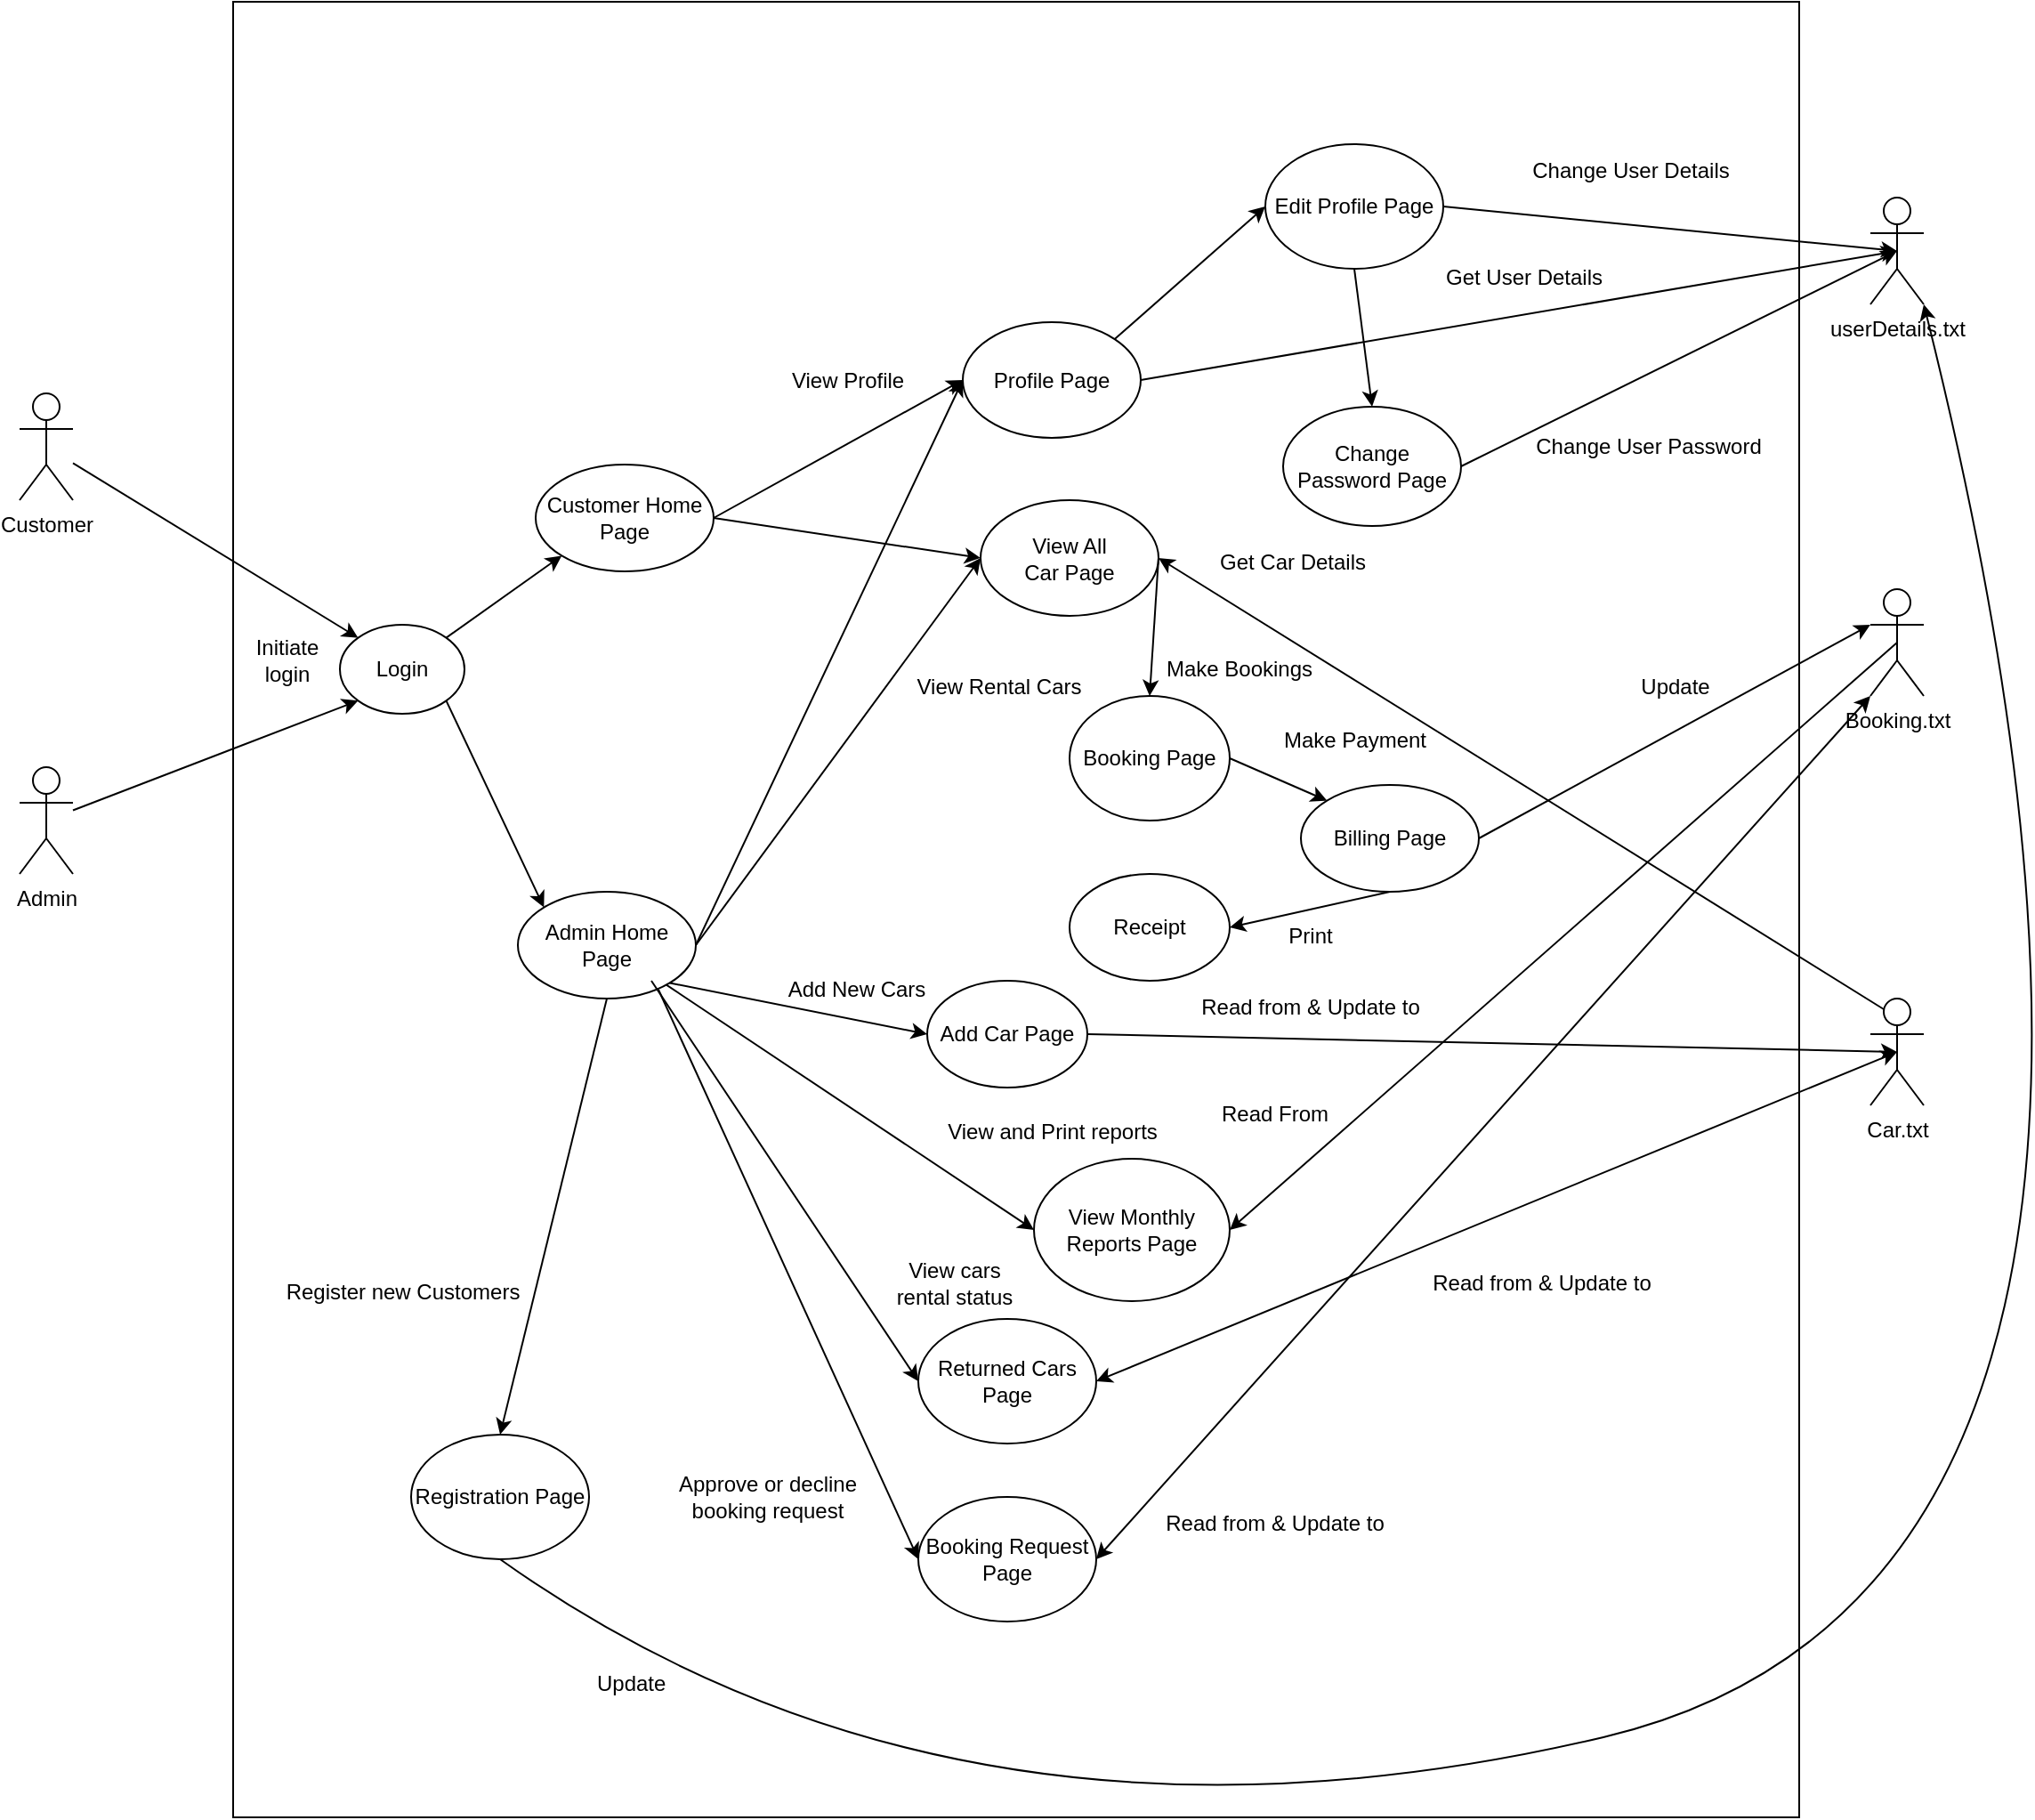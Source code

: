<mxfile version="20.3.0" type="device"><diagram id="2Pazovz8N6nCuG_ynxG7" name="Page-1"><mxGraphModel dx="868" dy="1653" grid="1" gridSize="10" guides="1" tooltips="1" connect="1" arrows="1" fold="1" page="1" pageScale="1" pageWidth="850" pageHeight="1100" math="0" shadow="0"><root><mxCell id="0"/><mxCell id="1" parent="0"/><mxCell id="YAmP04vJVnMMYZ6b7S5U-15" value="" style="rounded=0;whiteSpace=wrap;html=1;" vertex="1" parent="1"><mxGeometry x="280" y="-100" width="880" height="1020" as="geometry"/></mxCell><mxCell id="cHIo0AX0qtA5Kj_YmGhE-2" value="Customer" style="shape=umlActor;verticalLabelPosition=bottom;verticalAlign=top;html=1;outlineConnect=0;" parent="1" vertex="1"><mxGeometry x="160" y="120" width="30" height="60" as="geometry"/></mxCell><mxCell id="cHIo0AX0qtA5Kj_YmGhE-3" value="Admin" style="shape=umlActor;verticalLabelPosition=bottom;verticalAlign=top;html=1;outlineConnect=0;" parent="1" vertex="1"><mxGeometry x="160" y="330" width="30" height="60" as="geometry"/></mxCell><mxCell id="cHIo0AX0qtA5Kj_YmGhE-4" value="userDetails.txt" style="shape=umlActor;verticalLabelPosition=bottom;verticalAlign=top;html=1;outlineConnect=0;" parent="1" vertex="1"><mxGeometry x="1200" y="10" width="30" height="60" as="geometry"/></mxCell><mxCell id="cHIo0AX0qtA5Kj_YmGhE-5" value="Booking.txt" style="shape=umlActor;verticalLabelPosition=bottom;verticalAlign=top;html=1;outlineConnect=0;" parent="1" vertex="1"><mxGeometry x="1200" y="230" width="30" height="60" as="geometry"/></mxCell><mxCell id="cHIo0AX0qtA5Kj_YmGhE-6" value="Car.txt" style="shape=umlActor;verticalLabelPosition=bottom;verticalAlign=top;html=1;outlineConnect=0;" parent="1" vertex="1"><mxGeometry x="1200" y="460" width="30" height="60" as="geometry"/></mxCell><mxCell id="cHIo0AX0qtA5Kj_YmGhE-8" value="Login" style="ellipse;whiteSpace=wrap;html=1;" parent="1" vertex="1"><mxGeometry x="340" y="250" width="70" height="50" as="geometry"/></mxCell><mxCell id="cHIo0AX0qtA5Kj_YmGhE-9" value="" style="endArrow=classic;html=1;rounded=0;entryX=0;entryY=0;entryDx=0;entryDy=0;" parent="1" source="cHIo0AX0qtA5Kj_YmGhE-2" target="cHIo0AX0qtA5Kj_YmGhE-8" edge="1"><mxGeometry width="50" height="50" relative="1" as="geometry"><mxPoint x="300" y="310" as="sourcePoint"/><mxPoint x="350" y="260" as="targetPoint"/></mxGeometry></mxCell><mxCell id="cHIo0AX0qtA5Kj_YmGhE-10" value="" style="endArrow=classic;html=1;rounded=0;entryX=0;entryY=1;entryDx=0;entryDy=0;" parent="1" source="cHIo0AX0qtA5Kj_YmGhE-3" target="cHIo0AX0qtA5Kj_YmGhE-8" edge="1"><mxGeometry width="50" height="50" relative="1" as="geometry"><mxPoint x="300" y="310" as="sourcePoint"/><mxPoint x="300" y="290" as="targetPoint"/></mxGeometry></mxCell><mxCell id="cHIo0AX0qtA5Kj_YmGhE-11" value="Initiate &lt;br&gt;login" style="text;html=1;align=center;verticalAlign=middle;resizable=0;points=[];autosize=1;strokeColor=none;fillColor=none;" parent="1" vertex="1"><mxGeometry x="280" y="250" width="60" height="40" as="geometry"/></mxCell><mxCell id="cHIo0AX0qtA5Kj_YmGhE-14" value="Customer Home Page" style="ellipse;whiteSpace=wrap;html=1;" parent="1" vertex="1"><mxGeometry x="450" y="160" width="100" height="60" as="geometry"/></mxCell><mxCell id="cHIo0AX0qtA5Kj_YmGhE-15" value="Admin Home Page" style="ellipse;whiteSpace=wrap;html=1;" parent="1" vertex="1"><mxGeometry x="440" y="400" width="100" height="60" as="geometry"/></mxCell><mxCell id="cHIo0AX0qtA5Kj_YmGhE-16" value="" style="endArrow=classic;html=1;rounded=0;exitX=1;exitY=0;exitDx=0;exitDy=0;entryX=0;entryY=1;entryDx=0;entryDy=0;" parent="1" source="cHIo0AX0qtA5Kj_YmGhE-8" target="cHIo0AX0qtA5Kj_YmGhE-14" edge="1"><mxGeometry width="50" height="50" relative="1" as="geometry"><mxPoint x="450" y="290" as="sourcePoint"/><mxPoint x="500" y="240" as="targetPoint"/></mxGeometry></mxCell><mxCell id="cHIo0AX0qtA5Kj_YmGhE-17" value="" style="endArrow=classic;html=1;rounded=0;exitX=1;exitY=1;exitDx=0;exitDy=0;entryX=0;entryY=0;entryDx=0;entryDy=0;" parent="1" source="cHIo0AX0qtA5Kj_YmGhE-8" target="cHIo0AX0qtA5Kj_YmGhE-15" edge="1"><mxGeometry width="50" height="50" relative="1" as="geometry"><mxPoint x="440" y="320" as="sourcePoint"/><mxPoint x="490" y="270" as="targetPoint"/></mxGeometry></mxCell><mxCell id="cHIo0AX0qtA5Kj_YmGhE-19" value="Profile Page" style="ellipse;whiteSpace=wrap;html=1;" parent="1" vertex="1"><mxGeometry x="690" y="80" width="100" height="65" as="geometry"/></mxCell><mxCell id="cHIo0AX0qtA5Kj_YmGhE-20" value="View All &lt;br&gt;Car Page" style="ellipse;whiteSpace=wrap;html=1;" parent="1" vertex="1"><mxGeometry x="700" y="180" width="100" height="65" as="geometry"/></mxCell><mxCell id="cHIo0AX0qtA5Kj_YmGhE-21" value="" style="endArrow=classic;html=1;rounded=0;exitX=1;exitY=0.5;exitDx=0;exitDy=0;entryX=0;entryY=0.5;entryDx=0;entryDy=0;" parent="1" source="cHIo0AX0qtA5Kj_YmGhE-14" target="cHIo0AX0qtA5Kj_YmGhE-19" edge="1"><mxGeometry width="50" height="50" relative="1" as="geometry"><mxPoint x="560" y="300" as="sourcePoint"/><mxPoint x="610" y="250" as="targetPoint"/></mxGeometry></mxCell><mxCell id="cHIo0AX0qtA5Kj_YmGhE-22" value="" style="endArrow=classic;html=1;rounded=0;exitX=1;exitY=0.5;exitDx=0;exitDy=0;entryX=0;entryY=0.5;entryDx=0;entryDy=0;" parent="1" source="cHIo0AX0qtA5Kj_YmGhE-14" target="cHIo0AX0qtA5Kj_YmGhE-20" edge="1"><mxGeometry width="50" height="50" relative="1" as="geometry"><mxPoint x="540" y="300" as="sourcePoint"/><mxPoint x="590" y="250" as="targetPoint"/></mxGeometry></mxCell><mxCell id="cHIo0AX0qtA5Kj_YmGhE-23" value="" style="endArrow=classic;html=1;rounded=0;exitX=1;exitY=0.5;exitDx=0;exitDy=0;entryX=0;entryY=0.5;entryDx=0;entryDy=0;" parent="1" source="cHIo0AX0qtA5Kj_YmGhE-15" target="cHIo0AX0qtA5Kj_YmGhE-20" edge="1"><mxGeometry width="50" height="50" relative="1" as="geometry"><mxPoint x="520" y="330" as="sourcePoint"/><mxPoint x="570" y="280" as="targetPoint"/></mxGeometry></mxCell><mxCell id="cHIo0AX0qtA5Kj_YmGhE-24" value="" style="endArrow=classic;html=1;rounded=0;exitX=1;exitY=0.5;exitDx=0;exitDy=0;entryX=0;entryY=0.5;entryDx=0;entryDy=0;" parent="1" source="cHIo0AX0qtA5Kj_YmGhE-15" target="cHIo0AX0qtA5Kj_YmGhE-19" edge="1"><mxGeometry width="50" height="50" relative="1" as="geometry"><mxPoint x="550" y="310" as="sourcePoint"/><mxPoint x="600" y="260" as="targetPoint"/></mxGeometry></mxCell><mxCell id="cHIo0AX0qtA5Kj_YmGhE-25" value="View Profile" style="text;html=1;align=center;verticalAlign=middle;resizable=0;points=[];autosize=1;strokeColor=none;fillColor=none;" parent="1" vertex="1"><mxGeometry x="580" y="97.5" width="90" height="30" as="geometry"/></mxCell><mxCell id="cHIo0AX0qtA5Kj_YmGhE-26" value="View Rental Cars" style="text;html=1;align=center;verticalAlign=middle;resizable=0;points=[];autosize=1;strokeColor=none;fillColor=none;" parent="1" vertex="1"><mxGeometry x="650" y="270" width="120" height="30" as="geometry"/></mxCell><mxCell id="cHIo0AX0qtA5Kj_YmGhE-28" value="Edit Profile Page" style="ellipse;whiteSpace=wrap;html=1;" parent="1" vertex="1"><mxGeometry x="860" y="-20" width="100" height="70" as="geometry"/></mxCell><mxCell id="cHIo0AX0qtA5Kj_YmGhE-29" value="" style="endArrow=classic;html=1;rounded=0;entryX=0;entryY=0.5;entryDx=0;entryDy=0;exitX=1;exitY=0;exitDx=0;exitDy=0;" parent="1" source="cHIo0AX0qtA5Kj_YmGhE-19" target="cHIo0AX0qtA5Kj_YmGhE-28" edge="1"><mxGeometry width="50" height="50" relative="1" as="geometry"><mxPoint x="930" y="290" as="sourcePoint"/><mxPoint x="980" y="240" as="targetPoint"/></mxGeometry></mxCell><mxCell id="cHIo0AX0qtA5Kj_YmGhE-30" value="Change Password Page" style="ellipse;whiteSpace=wrap;html=1;" parent="1" vertex="1"><mxGeometry x="870" y="127.5" width="100" height="67" as="geometry"/></mxCell><mxCell id="cHIo0AX0qtA5Kj_YmGhE-31" value="" style="endArrow=classic;html=1;rounded=0;entryX=0.5;entryY=0;entryDx=0;entryDy=0;exitX=0.5;exitY=1;exitDx=0;exitDy=0;" parent="1" source="cHIo0AX0qtA5Kj_YmGhE-28" target="cHIo0AX0qtA5Kj_YmGhE-30" edge="1"><mxGeometry width="50" height="50" relative="1" as="geometry"><mxPoint x="930" y="280" as="sourcePoint"/><mxPoint x="980" y="230" as="targetPoint"/></mxGeometry></mxCell><mxCell id="cHIo0AX0qtA5Kj_YmGhE-32" value="" style="endArrow=classic;html=1;rounded=0;exitX=1;exitY=0.5;exitDx=0;exitDy=0;entryX=0.5;entryY=0.5;entryDx=0;entryDy=0;entryPerimeter=0;" parent="1" source="cHIo0AX0qtA5Kj_YmGhE-19" target="cHIo0AX0qtA5Kj_YmGhE-4" edge="1"><mxGeometry width="50" height="50" relative="1" as="geometry"><mxPoint x="870" y="290" as="sourcePoint"/><mxPoint x="920" y="240" as="targetPoint"/></mxGeometry></mxCell><mxCell id="cHIo0AX0qtA5Kj_YmGhE-33" value="" style="endArrow=classic;html=1;rounded=0;exitX=1;exitY=0.5;exitDx=0;exitDy=0;entryX=0.5;entryY=0.5;entryDx=0;entryDy=0;entryPerimeter=0;" parent="1" source="cHIo0AX0qtA5Kj_YmGhE-28" target="cHIo0AX0qtA5Kj_YmGhE-4" edge="1"><mxGeometry width="50" height="50" relative="1" as="geometry"><mxPoint x="1020" y="150" as="sourcePoint"/><mxPoint x="1070" y="100" as="targetPoint"/></mxGeometry></mxCell><mxCell id="cHIo0AX0qtA5Kj_YmGhE-34" value="" style="endArrow=classic;html=1;rounded=0;exitX=1;exitY=0.5;exitDx=0;exitDy=0;entryX=0.5;entryY=0.5;entryDx=0;entryDy=0;entryPerimeter=0;" parent="1" source="cHIo0AX0qtA5Kj_YmGhE-30" target="cHIo0AX0qtA5Kj_YmGhE-4" edge="1"><mxGeometry width="50" height="50" relative="1" as="geometry"><mxPoint x="1010" y="180" as="sourcePoint"/><mxPoint x="1060" y="130" as="targetPoint"/></mxGeometry></mxCell><mxCell id="cHIo0AX0qtA5Kj_YmGhE-35" value="Get User Details" style="text;html=1;align=center;verticalAlign=middle;resizable=0;points=[];autosize=1;strokeColor=none;fillColor=none;" parent="1" vertex="1"><mxGeometry x="950" y="40" width="110" height="30" as="geometry"/></mxCell><mxCell id="cHIo0AX0qtA5Kj_YmGhE-36" value="Change User Details" style="text;html=1;align=center;verticalAlign=middle;resizable=0;points=[];autosize=1;strokeColor=none;fillColor=none;" parent="1" vertex="1"><mxGeometry x="1000" y="-20" width="130" height="30" as="geometry"/></mxCell><mxCell id="cHIo0AX0qtA5Kj_YmGhE-37" value="Change User Password" style="text;html=1;align=center;verticalAlign=middle;resizable=0;points=[];autosize=1;strokeColor=none;fillColor=none;" parent="1" vertex="1"><mxGeometry x="1000" y="135" width="150" height="30" as="geometry"/></mxCell><mxCell id="YAmP04vJVnMMYZ6b7S5U-1" value="Booking Page" style="ellipse;whiteSpace=wrap;html=1;" vertex="1" parent="1"><mxGeometry x="750" y="290" width="90" height="70" as="geometry"/></mxCell><mxCell id="YAmP04vJVnMMYZ6b7S5U-2" value="" style="endArrow=classic;html=1;rounded=0;exitX=1;exitY=0.5;exitDx=0;exitDy=0;entryX=0.5;entryY=0;entryDx=0;entryDy=0;" edge="1" parent="1" source="cHIo0AX0qtA5Kj_YmGhE-20" target="YAmP04vJVnMMYZ6b7S5U-1"><mxGeometry width="50" height="50" relative="1" as="geometry"><mxPoint x="750" y="370" as="sourcePoint"/><mxPoint x="800" y="320" as="targetPoint"/></mxGeometry></mxCell><mxCell id="YAmP04vJVnMMYZ6b7S5U-4" value="Get Car Details" style="text;html=1;align=center;verticalAlign=middle;resizable=0;points=[];autosize=1;strokeColor=none;fillColor=none;" vertex="1" parent="1"><mxGeometry x="820" y="200" width="110" height="30" as="geometry"/></mxCell><mxCell id="YAmP04vJVnMMYZ6b7S5U-5" value="" style="endArrow=classic;html=1;rounded=0;entryX=1;entryY=0.5;entryDx=0;entryDy=0;exitX=0.25;exitY=0.1;exitDx=0;exitDy=0;exitPerimeter=0;" edge="1" parent="1" source="cHIo0AX0qtA5Kj_YmGhE-6" target="cHIo0AX0qtA5Kj_YmGhE-20"><mxGeometry width="50" height="50" relative="1" as="geometry"><mxPoint x="1050" y="350" as="sourcePoint"/><mxPoint x="1100" y="300" as="targetPoint"/></mxGeometry></mxCell><mxCell id="YAmP04vJVnMMYZ6b7S5U-6" value="Make Bookings" style="text;html=1;align=center;verticalAlign=middle;resizable=0;points=[];autosize=1;strokeColor=none;fillColor=none;" vertex="1" parent="1"><mxGeometry x="790" y="260" width="110" height="30" as="geometry"/></mxCell><mxCell id="YAmP04vJVnMMYZ6b7S5U-7" value="Billing Page" style="ellipse;whiteSpace=wrap;html=1;" vertex="1" parent="1"><mxGeometry x="880" y="340" width="100" height="60" as="geometry"/></mxCell><mxCell id="YAmP04vJVnMMYZ6b7S5U-8" value="" style="endArrow=classic;html=1;rounded=0;exitX=1;exitY=0.5;exitDx=0;exitDy=0;entryX=0;entryY=0;entryDx=0;entryDy=0;" edge="1" parent="1" source="YAmP04vJVnMMYZ6b7S5U-1" target="YAmP04vJVnMMYZ6b7S5U-7"><mxGeometry width="50" height="50" relative="1" as="geometry"><mxPoint x="720" y="470" as="sourcePoint"/><mxPoint x="770" y="420" as="targetPoint"/></mxGeometry></mxCell><mxCell id="YAmP04vJVnMMYZ6b7S5U-9" value="Make Payment" style="text;html=1;align=center;verticalAlign=middle;resizable=0;points=[];autosize=1;strokeColor=none;fillColor=none;" vertex="1" parent="1"><mxGeometry x="860" y="300" width="100" height="30" as="geometry"/></mxCell><mxCell id="YAmP04vJVnMMYZ6b7S5U-10" value="" style="endArrow=classic;html=1;rounded=0;exitX=1;exitY=0.5;exitDx=0;exitDy=0;entryX=0;entryY=0.333;entryDx=0;entryDy=0;entryPerimeter=0;" edge="1" parent="1" source="YAmP04vJVnMMYZ6b7S5U-7" target="cHIo0AX0qtA5Kj_YmGhE-5"><mxGeometry width="50" height="50" relative="1" as="geometry"><mxPoint x="1170" y="420" as="sourcePoint"/><mxPoint x="1220" y="370" as="targetPoint"/></mxGeometry></mxCell><mxCell id="YAmP04vJVnMMYZ6b7S5U-11" value="Update" style="text;html=1;align=center;verticalAlign=middle;resizable=0;points=[];autosize=1;strokeColor=none;fillColor=none;" vertex="1" parent="1"><mxGeometry x="1060" y="270" width="60" height="30" as="geometry"/></mxCell><mxCell id="YAmP04vJVnMMYZ6b7S5U-12" value="Receipt" style="ellipse;whiteSpace=wrap;html=1;" vertex="1" parent="1"><mxGeometry x="750" y="390" width="90" height="60" as="geometry"/></mxCell><mxCell id="YAmP04vJVnMMYZ6b7S5U-13" value="" style="endArrow=classic;html=1;rounded=0;entryX=1;entryY=0.5;entryDx=0;entryDy=0;exitX=0.5;exitY=1;exitDx=0;exitDy=0;" edge="1" parent="1" source="YAmP04vJVnMMYZ6b7S5U-7" target="YAmP04vJVnMMYZ6b7S5U-12"><mxGeometry width="50" height="50" relative="1" as="geometry"><mxPoint x="940" y="600" as="sourcePoint"/><mxPoint x="990" y="550" as="targetPoint"/></mxGeometry></mxCell><mxCell id="YAmP04vJVnMMYZ6b7S5U-14" value="Print" style="text;html=1;align=center;verticalAlign=middle;resizable=0;points=[];autosize=1;strokeColor=none;fillColor=none;" vertex="1" parent="1"><mxGeometry x="860" y="410" width="50" height="30" as="geometry"/></mxCell><mxCell id="YAmP04vJVnMMYZ6b7S5U-16" value="Add Car Page" style="ellipse;whiteSpace=wrap;html=1;" vertex="1" parent="1"><mxGeometry x="670" y="450" width="90" height="60" as="geometry"/></mxCell><mxCell id="YAmP04vJVnMMYZ6b7S5U-17" value="View Monthly &lt;br&gt;Reports Page" style="ellipse;whiteSpace=wrap;html=1;" vertex="1" parent="1"><mxGeometry x="730" y="550" width="110" height="80" as="geometry"/></mxCell><mxCell id="YAmP04vJVnMMYZ6b7S5U-18" value="Registration Page" style="ellipse;whiteSpace=wrap;html=1;" vertex="1" parent="1"><mxGeometry x="380" y="705" width="100" height="70" as="geometry"/></mxCell><mxCell id="YAmP04vJVnMMYZ6b7S5U-19" value="Booking Request Page" style="ellipse;whiteSpace=wrap;html=1;" vertex="1" parent="1"><mxGeometry x="665" y="740" width="100" height="70" as="geometry"/></mxCell><mxCell id="YAmP04vJVnMMYZ6b7S5U-20" value="Returned Cars &lt;br&gt;Page" style="ellipse;whiteSpace=wrap;html=1;" vertex="1" parent="1"><mxGeometry x="665" y="640" width="100" height="70" as="geometry"/></mxCell><mxCell id="YAmP04vJVnMMYZ6b7S5U-21" value="" style="endArrow=classic;html=1;rounded=0;entryX=0;entryY=0.5;entryDx=0;entryDy=0;exitX=1;exitY=1;exitDx=0;exitDy=0;" edge="1" parent="1" source="cHIo0AX0qtA5Kj_YmGhE-15" target="YAmP04vJVnMMYZ6b7S5U-16"><mxGeometry width="50" height="50" relative="1" as="geometry"><mxPoint x="540" y="480" as="sourcePoint"/><mxPoint x="590" y="430" as="targetPoint"/></mxGeometry></mxCell><mxCell id="YAmP04vJVnMMYZ6b7S5U-22" value="" style="endArrow=classic;html=1;rounded=0;entryX=0;entryY=0.5;entryDx=0;entryDy=0;" edge="1" parent="1" source="cHIo0AX0qtA5Kj_YmGhE-15" target="YAmP04vJVnMMYZ6b7S5U-17"><mxGeometry width="50" height="50" relative="1" as="geometry"><mxPoint x="740" y="510" as="sourcePoint"/><mxPoint x="790" y="460" as="targetPoint"/></mxGeometry></mxCell><mxCell id="YAmP04vJVnMMYZ6b7S5U-23" value="" style="endArrow=classic;html=1;rounded=0;entryX=0;entryY=0.5;entryDx=0;entryDy=0;exitX=0.75;exitY=0.833;exitDx=0;exitDy=0;exitPerimeter=0;" edge="1" parent="1" source="cHIo0AX0qtA5Kj_YmGhE-15" target="YAmP04vJVnMMYZ6b7S5U-20"><mxGeometry width="50" height="50" relative="1" as="geometry"><mxPoint x="520" y="390" as="sourcePoint"/><mxPoint x="560" y="610" as="targetPoint"/></mxGeometry></mxCell><mxCell id="YAmP04vJVnMMYZ6b7S5U-24" value="" style="endArrow=classic;html=1;rounded=0;entryX=0;entryY=0.5;entryDx=0;entryDy=0;exitX=0.79;exitY=0.917;exitDx=0;exitDy=0;exitPerimeter=0;" edge="1" parent="1" source="cHIo0AX0qtA5Kj_YmGhE-15" target="YAmP04vJVnMMYZ6b7S5U-19"><mxGeometry width="50" height="50" relative="1" as="geometry"><mxPoint x="520" y="390" as="sourcePoint"/><mxPoint x="520" y="690" as="targetPoint"/></mxGeometry></mxCell><mxCell id="YAmP04vJVnMMYZ6b7S5U-25" value="Add New Cars" style="text;html=1;align=center;verticalAlign=middle;resizable=0;points=[];autosize=1;strokeColor=none;fillColor=none;" vertex="1" parent="1"><mxGeometry x="580" y="440" width="100" height="30" as="geometry"/></mxCell><mxCell id="YAmP04vJVnMMYZ6b7S5U-26" value="View and Print reports" style="text;html=1;align=center;verticalAlign=middle;resizable=0;points=[];autosize=1;strokeColor=none;fillColor=none;" vertex="1" parent="1"><mxGeometry x="670" y="520" width="140" height="30" as="geometry"/></mxCell><mxCell id="YAmP04vJVnMMYZ6b7S5U-27" value="View cars &lt;br&gt;rental status" style="text;html=1;align=center;verticalAlign=middle;resizable=0;points=[];autosize=1;strokeColor=none;fillColor=none;" vertex="1" parent="1"><mxGeometry x="640" y="600" width="90" height="40" as="geometry"/></mxCell><mxCell id="YAmP04vJVnMMYZ6b7S5U-28" value="Approve or decline &lt;br&gt;booking request" style="text;html=1;align=center;verticalAlign=middle;resizable=0;points=[];autosize=1;strokeColor=none;fillColor=none;" vertex="1" parent="1"><mxGeometry x="520" y="720" width="120" height="40" as="geometry"/></mxCell><mxCell id="YAmP04vJVnMMYZ6b7S5U-29" value="" style="endArrow=classic;startArrow=classic;html=1;rounded=0;exitX=1;exitY=0.5;exitDx=0;exitDy=0;entryX=0;entryY=1;entryDx=0;entryDy=0;entryPerimeter=0;" edge="1" parent="1" source="YAmP04vJVnMMYZ6b7S5U-19" target="cHIo0AX0qtA5Kj_YmGhE-5"><mxGeometry width="50" height="50" relative="1" as="geometry"><mxPoint x="860" y="780" as="sourcePoint"/><mxPoint x="910" y="730" as="targetPoint"/></mxGeometry></mxCell><mxCell id="YAmP04vJVnMMYZ6b7S5U-30" value="Read from &amp;amp; Update to" style="text;html=1;align=center;verticalAlign=middle;resizable=0;points=[];autosize=1;strokeColor=none;fillColor=none;" vertex="1" parent="1"><mxGeometry x="790" y="740" width="150" height="30" as="geometry"/></mxCell><mxCell id="YAmP04vJVnMMYZ6b7S5U-32" value="" style="endArrow=classic;startArrow=classic;html=1;rounded=0;entryX=0.5;entryY=0.5;entryDx=0;entryDy=0;entryPerimeter=0;exitX=1;exitY=0.5;exitDx=0;exitDy=0;" edge="1" parent="1" source="YAmP04vJVnMMYZ6b7S5U-20" target="cHIo0AX0qtA5Kj_YmGhE-6"><mxGeometry width="50" height="50" relative="1" as="geometry"><mxPoint x="970" y="670" as="sourcePoint"/><mxPoint x="1020" y="620" as="targetPoint"/></mxGeometry></mxCell><mxCell id="YAmP04vJVnMMYZ6b7S5U-33" value="" style="endArrow=classic;html=1;rounded=0;entryX=0.5;entryY=0.5;entryDx=0;entryDy=0;entryPerimeter=0;exitX=1;exitY=0.5;exitDx=0;exitDy=0;" edge="1" parent="1" source="YAmP04vJVnMMYZ6b7S5U-16" target="cHIo0AX0qtA5Kj_YmGhE-6"><mxGeometry width="50" height="50" relative="1" as="geometry"><mxPoint x="910" y="510" as="sourcePoint"/><mxPoint x="960" y="460" as="targetPoint"/></mxGeometry></mxCell><mxCell id="YAmP04vJVnMMYZ6b7S5U-34" value="Read from &amp;amp; Update to" style="text;html=1;align=center;verticalAlign=middle;resizable=0;points=[];autosize=1;strokeColor=none;fillColor=none;" vertex="1" parent="1"><mxGeometry x="940" y="605" width="150" height="30" as="geometry"/></mxCell><mxCell id="YAmP04vJVnMMYZ6b7S5U-35" value="Read from &amp;amp; Update to" style="text;html=1;align=center;verticalAlign=middle;resizable=0;points=[];autosize=1;strokeColor=none;fillColor=none;" vertex="1" parent="1"><mxGeometry x="810" y="450" width="150" height="30" as="geometry"/></mxCell><mxCell id="YAmP04vJVnMMYZ6b7S5U-36" value="" style="endArrow=classic;html=1;rounded=0;entryX=1;entryY=0.5;entryDx=0;entryDy=0;exitX=0.5;exitY=0.5;exitDx=0;exitDy=0;exitPerimeter=0;" edge="1" parent="1" source="cHIo0AX0qtA5Kj_YmGhE-5" target="YAmP04vJVnMMYZ6b7S5U-17"><mxGeometry width="50" height="50" relative="1" as="geometry"><mxPoint x="1030" y="730" as="sourcePoint"/><mxPoint x="1080" y="680" as="targetPoint"/></mxGeometry></mxCell><mxCell id="YAmP04vJVnMMYZ6b7S5U-37" value="Read From" style="text;html=1;align=center;verticalAlign=middle;resizable=0;points=[];autosize=1;strokeColor=none;fillColor=none;" vertex="1" parent="1"><mxGeometry x="825" y="510" width="80" height="30" as="geometry"/></mxCell><mxCell id="YAmP04vJVnMMYZ6b7S5U-39" value="" style="endArrow=classic;html=1;rounded=0;entryX=0.5;entryY=0;entryDx=0;entryDy=0;exitX=0.5;exitY=1;exitDx=0;exitDy=0;" edge="1" parent="1" source="cHIo0AX0qtA5Kj_YmGhE-15" target="YAmP04vJVnMMYZ6b7S5U-18"><mxGeometry width="50" height="50" relative="1" as="geometry"><mxPoint x="650" y="710" as="sourcePoint"/><mxPoint x="700" y="660" as="targetPoint"/></mxGeometry></mxCell><mxCell id="YAmP04vJVnMMYZ6b7S5U-41" value="Register new Customers" style="text;html=1;align=center;verticalAlign=middle;resizable=0;points=[];autosize=1;strokeColor=none;fillColor=none;" vertex="1" parent="1"><mxGeometry x="300" y="610" width="150" height="30" as="geometry"/></mxCell><mxCell id="YAmP04vJVnMMYZ6b7S5U-42" value="" style="curved=1;endArrow=classic;html=1;rounded=0;exitX=0.5;exitY=1;exitDx=0;exitDy=0;entryX=1;entryY=1;entryDx=0;entryDy=0;entryPerimeter=0;" edge="1" parent="1" source="YAmP04vJVnMMYZ6b7S5U-18" target="cHIo0AX0qtA5Kj_YmGhE-4"><mxGeometry width="50" height="50" relative="1" as="geometry"><mxPoint x="650" y="710" as="sourcePoint"/><mxPoint x="700" y="660" as="targetPoint"/><Array as="points"><mxPoint x="690" y="960"/><mxPoint x="1410" y="790"/></Array></mxGeometry></mxCell><mxCell id="YAmP04vJVnMMYZ6b7S5U-43" value="Update&amp;nbsp;" style="text;html=1;align=center;verticalAlign=middle;resizable=0;points=[];autosize=1;strokeColor=none;fillColor=none;" vertex="1" parent="1"><mxGeometry x="470" y="830" width="70" height="30" as="geometry"/></mxCell></root></mxGraphModel></diagram></mxfile>
